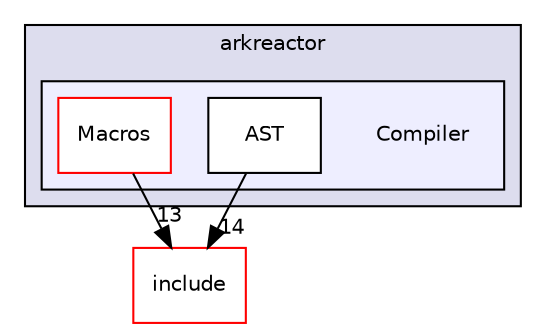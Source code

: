 digraph "C:/Users/folae/Documents/Code/Big-Projects/ArkScript/Ark/src/arkreactor/Compiler" {
  compound=true
  node [ fontsize="10", fontname="Helvetica"];
  edge [ labelfontsize="10", labelfontname="Helvetica"];
  subgraph clusterdir_e0d450b481c7e7e5abacff9799e54b3d {
    graph [ bgcolor="#ddddee", pencolor="black", label="arkreactor" fontname="Helvetica", fontsize="10", URL="dir_e0d450b481c7e7e5abacff9799e54b3d.html"]
  subgraph clusterdir_548d85becfdd8b4d1d64f6a452aea6ab {
    graph [ bgcolor="#eeeeff", pencolor="black", label="" URL="dir_548d85becfdd8b4d1d64f6a452aea6ab.html"];
    dir_548d85becfdd8b4d1d64f6a452aea6ab [shape=plaintext label="Compiler"];
  dir_60d9a1ba7355fd01e18353677e9347b6 [shape=box label="AST" fillcolor="white" style="filled" URL="dir_60d9a1ba7355fd01e18353677e9347b6.html"];
  dir_b9cbe36700296659acef612d0d107ef6 [shape=box label="Macros" fillcolor="white" style="filled" color="red" URL="dir_b9cbe36700296659acef612d0d107ef6.html"];
  }
  }
  dir_d44c64559bbebec7f509842c48db8b23 [shape=box label="include" fillcolor="white" style="filled" color="red" URL="dir_d44c64559bbebec7f509842c48db8b23.html"];
  dir_60d9a1ba7355fd01e18353677e9347b6->dir_d44c64559bbebec7f509842c48db8b23 [headlabel="14", labeldistance=1.5 headhref="dir_000014_000000.html"];
  dir_b9cbe36700296659acef612d0d107ef6->dir_d44c64559bbebec7f509842c48db8b23 [headlabel="13", labeldistance=1.5 headhref="dir_000015_000000.html"];
}

